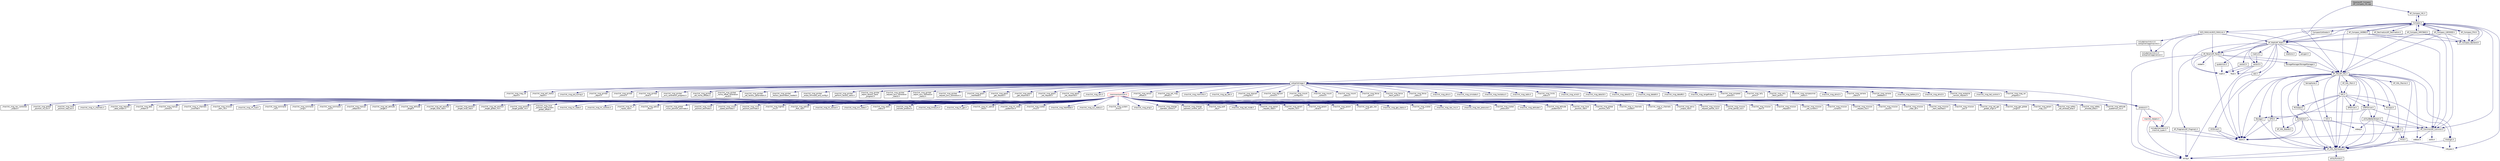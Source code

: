 digraph "libraries/AP_Compass/AP_Compass_HIL.cpp"
{
 // INTERACTIVE_SVG=YES
  edge [fontname="Helvetica",fontsize="10",labelfontname="Helvetica",labelfontsize="10"];
  node [fontname="Helvetica",fontsize="10",shape=record];
  Node1 [label="libraries/AP_Compass\l/AP_Compass_HIL.cpp",height=0.2,width=0.4,color="black", fillcolor="grey75", style="filled", fontcolor="black"];
  Node1 -> Node2 [color="midnightblue",fontsize="10",style="solid",fontname="Helvetica"];
  Node2 [label="AP_HAL/AP_HAL.h",height=0.2,width=0.4,color="black", fillcolor="white", style="filled",URL="$AP__HAL_8h.html"];
  Node2 -> Node3 [color="midnightblue",fontsize="10",style="solid",fontname="Helvetica"];
  Node3 [label="stdint.h",height=0.2,width=0.4,color="grey75", fillcolor="white", style="filled"];
  Node2 -> Node4 [color="midnightblue",fontsize="10",style="solid",fontname="Helvetica"];
  Node4 [label="stdbool.h",height=0.2,width=0.4,color="grey75", fillcolor="white", style="filled"];
  Node2 -> Node5 [color="midnightblue",fontsize="10",style="solid",fontname="Helvetica"];
  Node5 [label="AP_HAL_Namespace.h",height=0.2,width=0.4,color="black", fillcolor="white", style="filled",URL="$AP__HAL__Namespace_8h.html"];
  Node5 -> Node6 [color="midnightblue",fontsize="10",style="solid",fontname="Helvetica"];
  Node6 [label="string.h",height=0.2,width=0.4,color="grey75", fillcolor="white", style="filled"];
  Node5 -> Node7 [color="midnightblue",fontsize="10",style="solid",fontname="Helvetica"];
  Node7 [label="utility/functor.h",height=0.2,width=0.4,color="black", fillcolor="white", style="filled",URL="$functor_8h.html"];
  Node2 -> Node8 [color="midnightblue",fontsize="10",style="solid",fontname="Helvetica"];
  Node8 [label="AP_HAL_Boards.h",height=0.2,width=0.4,color="black", fillcolor="white", style="filled",URL="$AP__HAL__Boards_8h.html"];
  Node2 -> Node9 [color="midnightblue",fontsize="10",style="solid",fontname="Helvetica"];
  Node9 [label="AP_HAL_Macros.h",height=0.2,width=0.4,color="black", fillcolor="white", style="filled",URL="$AP__HAL__Macros_8h.html"];
  Node2 -> Node10 [color="midnightblue",fontsize="10",style="solid",fontname="Helvetica"];
  Node10 [label="AP_HAL_Main.h",height=0.2,width=0.4,color="black", fillcolor="white", style="filled",URL="$AP__HAL__Main_8h.html"];
  Node10 -> Node11 [color="midnightblue",fontsize="10",style="solid",fontname="Helvetica"];
  Node11 [label="HAL.h",height=0.2,width=0.4,color="black", fillcolor="white", style="filled",URL="$HAL_8h.html"];
  Node11 -> Node5 [color="midnightblue",fontsize="10",style="solid",fontname="Helvetica"];
  Node11 -> Node12 [color="midnightblue",fontsize="10",style="solid",fontname="Helvetica"];
  Node12 [label="AnalogIn.h",height=0.2,width=0.4,color="black", fillcolor="white", style="filled",URL="$AnalogIn_8h.html"];
  Node12 -> Node13 [color="midnightblue",fontsize="10",style="solid",fontname="Helvetica"];
  Node13 [label="inttypes.h",height=0.2,width=0.4,color="grey75", fillcolor="white", style="filled"];
  Node12 -> Node5 [color="midnightblue",fontsize="10",style="solid",fontname="Helvetica"];
  Node11 -> Node14 [color="midnightblue",fontsize="10",style="solid",fontname="Helvetica"];
  Node14 [label="GPIO.h",height=0.2,width=0.4,color="black", fillcolor="white", style="filled",URL="$GPIO_8h.html"];
  Node14 -> Node3 [color="midnightblue",fontsize="10",style="solid",fontname="Helvetica"];
  Node14 -> Node5 [color="midnightblue",fontsize="10",style="solid",fontname="Helvetica"];
  Node11 -> Node15 [color="midnightblue",fontsize="10",style="solid",fontname="Helvetica"];
  Node15 [label="RCInput.h",height=0.2,width=0.4,color="black", fillcolor="white", style="filled",URL="$RCInput_8h.html"];
  Node15 -> Node5 [color="midnightblue",fontsize="10",style="solid",fontname="Helvetica"];
  Node11 -> Node16 [color="midnightblue",fontsize="10",style="solid",fontname="Helvetica"];
  Node16 [label="RCOutput.h",height=0.2,width=0.4,color="black", fillcolor="white", style="filled",URL="$RCOutput_8h.html"];
  Node16 -> Node5 [color="midnightblue",fontsize="10",style="solid",fontname="Helvetica"];
  Node11 -> Node17 [color="midnightblue",fontsize="10",style="solid",fontname="Helvetica"];
  Node17 [label="SPIDriver.h",height=0.2,width=0.4,color="black", fillcolor="white", style="filled",URL="$SPIDriver_8h.html"];
  Node17 -> Node5 [color="midnightblue",fontsize="10",style="solid",fontname="Helvetica"];
  Node11 -> Node18 [color="midnightblue",fontsize="10",style="solid",fontname="Helvetica"];
  Node18 [label="Storage.h",height=0.2,width=0.4,color="black", fillcolor="white", style="filled",URL="$Storage_8h.html"];
  Node18 -> Node3 [color="midnightblue",fontsize="10",style="solid",fontname="Helvetica"];
  Node18 -> Node5 [color="midnightblue",fontsize="10",style="solid",fontname="Helvetica"];
  Node11 -> Node19 [color="midnightblue",fontsize="10",style="solid",fontname="Helvetica"];
  Node19 [label="UARTDriver.h",height=0.2,width=0.4,color="black", fillcolor="white", style="filled",URL="$UARTDriver_8h.html"];
  Node19 -> Node3 [color="midnightblue",fontsize="10",style="solid",fontname="Helvetica"];
  Node19 -> Node20 [color="midnightblue",fontsize="10",style="solid",fontname="Helvetica"];
  Node20 [label="AP_Common/AP_Common.h",height=0.2,width=0.4,color="black", fillcolor="white", style="filled",URL="$AP__Common_8h.html",tooltip="Common definitions and utility routines for the ArduPilot libraries. "];
  Node20 -> Node3 [color="midnightblue",fontsize="10",style="solid",fontname="Helvetica"];
  Node20 -> Node21 [color="midnightblue",fontsize="10",style="solid",fontname="Helvetica"];
  Node21 [label="stdlib.h",height=0.2,width=0.4,color="grey75", fillcolor="white", style="filled"];
  Node20 -> Node4 [color="midnightblue",fontsize="10",style="solid",fontname="Helvetica"];
  Node19 -> Node5 [color="midnightblue",fontsize="10",style="solid",fontname="Helvetica"];
  Node19 -> Node22 [color="midnightblue",fontsize="10",style="solid",fontname="Helvetica"];
  Node22 [label="utility/BetterStream.h",height=0.2,width=0.4,color="black", fillcolor="white", style="filled",URL="$BetterStream_8h.html"];
  Node22 -> Node23 [color="midnightblue",fontsize="10",style="solid",fontname="Helvetica"];
  Node23 [label="stdarg.h",height=0.2,width=0.4,color="grey75", fillcolor="white", style="filled"];
  Node22 -> Node20 [color="midnightblue",fontsize="10",style="solid",fontname="Helvetica"];
  Node22 -> Node5 [color="midnightblue",fontsize="10",style="solid",fontname="Helvetica"];
  Node22 -> Node24 [color="midnightblue",fontsize="10",style="solid",fontname="Helvetica"];
  Node24 [label="Stream.h",height=0.2,width=0.4,color="black", fillcolor="white", style="filled",URL="$Stream_8h.html"];
  Node24 -> Node5 [color="midnightblue",fontsize="10",style="solid",fontname="Helvetica"];
  Node24 -> Node25 [color="midnightblue",fontsize="10",style="solid",fontname="Helvetica"];
  Node25 [label="Print.h",height=0.2,width=0.4,color="black", fillcolor="white", style="filled",URL="$Print_8h.html"];
  Node25 -> Node5 [color="midnightblue",fontsize="10",style="solid",fontname="Helvetica"];
  Node25 -> Node13 [color="midnightblue",fontsize="10",style="solid",fontname="Helvetica"];
  Node25 -> Node6 [color="midnightblue",fontsize="10",style="solid",fontname="Helvetica"];
  Node2 -> Node19 [color="midnightblue",fontsize="10",style="solid",fontname="Helvetica"];
  Node2 -> Node26 [color="midnightblue",fontsize="10",style="solid",fontname="Helvetica"];
  Node26 [label="I2CDriver.h",height=0.2,width=0.4,color="black", fillcolor="white", style="filled",URL="$I2CDriver_8h.html"];
  Node26 -> Node3 [color="midnightblue",fontsize="10",style="solid",fontname="Helvetica"];
  Node26 -> Node5 [color="midnightblue",fontsize="10",style="solid",fontname="Helvetica"];
  Node2 -> Node17 [color="midnightblue",fontsize="10",style="solid",fontname="Helvetica"];
  Node2 -> Node12 [color="midnightblue",fontsize="10",style="solid",fontname="Helvetica"];
  Node2 -> Node18 [color="midnightblue",fontsize="10",style="solid",fontname="Helvetica"];
  Node2 -> Node14 [color="midnightblue",fontsize="10",style="solid",fontname="Helvetica"];
  Node2 -> Node15 [color="midnightblue",fontsize="10",style="solid",fontname="Helvetica"];
  Node2 -> Node16 [color="midnightblue",fontsize="10",style="solid",fontname="Helvetica"];
  Node2 -> Node27 [color="midnightblue",fontsize="10",style="solid",fontname="Helvetica"];
  Node27 [label="Scheduler.h",height=0.2,width=0.4,color="black", fillcolor="white", style="filled",URL="$Scheduler_8h.html"];
  Node27 -> Node3 [color="midnightblue",fontsize="10",style="solid",fontname="Helvetica"];
  Node27 -> Node20 [color="midnightblue",fontsize="10",style="solid",fontname="Helvetica"];
  Node27 -> Node8 [color="midnightblue",fontsize="10",style="solid",fontname="Helvetica"];
  Node27 -> Node5 [color="midnightblue",fontsize="10",style="solid",fontname="Helvetica"];
  Node2 -> Node28 [color="midnightblue",fontsize="10",style="solid",fontname="Helvetica"];
  Node28 [label="Semaphores.h",height=0.2,width=0.4,color="black", fillcolor="white", style="filled",URL="$Semaphores_8h.html"];
  Node28 -> Node5 [color="midnightblue",fontsize="10",style="solid",fontname="Helvetica"];
  Node2 -> Node29 [color="midnightblue",fontsize="10",style="solid",fontname="Helvetica"];
  Node29 [label="Util.h",height=0.2,width=0.4,color="black", fillcolor="white", style="filled",URL="$Util_8h.html"];
  Node29 -> Node23 [color="midnightblue",fontsize="10",style="solid",fontname="Helvetica"];
  Node29 -> Node5 [color="midnightblue",fontsize="10",style="solid",fontname="Helvetica"];
  Node2 -> Node25 [color="midnightblue",fontsize="10",style="solid",fontname="Helvetica"];
  Node2 -> Node24 [color="midnightblue",fontsize="10",style="solid",fontname="Helvetica"];
  Node2 -> Node22 [color="midnightblue",fontsize="10",style="solid",fontname="Helvetica"];
  Node2 -> Node11 [color="midnightblue",fontsize="10",style="solid",fontname="Helvetica"];
  Node1 -> Node30 [color="midnightblue",fontsize="10",style="solid",fontname="Helvetica"];
  Node30 [label="AP_Compass_HIL.h",height=0.2,width=0.4,color="black", fillcolor="white", style="filled",URL="$AP__Compass__HIL_8h.html"];
  Node30 -> Node31 [color="midnightblue",fontsize="10",style="solid",fontname="Helvetica"];
  Node31 [label="Compass.h",height=0.2,width=0.4,color="black", fillcolor="white", style="filled",URL="$Compass_8h.html"];
  Node31 -> Node13 [color="midnightblue",fontsize="10",style="solid",fontname="Helvetica"];
  Node31 -> Node32 [color="midnightblue",fontsize="10",style="solid",fontname="Helvetica"];
  Node32 [label="GCS_MAVLink/GCS_MAVLink.h",height=0.2,width=0.4,color="black", fillcolor="white", style="filled",URL="$GCS__MAVLink_8h.html",tooltip="One size fits all header for MAVLink integration. "];
  Node32 -> Node2 [color="midnightblue",fontsize="10",style="solid",fontname="Helvetica"];
  Node32 -> Node33 [color="midnightblue",fontsize="10",style="solid",fontname="Helvetica"];
  Node33 [label="AP_Param/AP_Param.h",height=0.2,width=0.4,color="black", fillcolor="white", style="filled",URL="$AP__Param_8h.html",tooltip="A system for managing and storing variables that are of general interest to the system. "];
  Node33 -> Node2 [color="midnightblue",fontsize="10",style="solid",fontname="Helvetica"];
  Node33 -> Node34 [color="midnightblue",fontsize="10",style="solid",fontname="Helvetica"];
  Node34 [label="stddef.h",height=0.2,width=0.4,color="grey75", fillcolor="white", style="filled"];
  Node33 -> Node6 [color="midnightblue",fontsize="10",style="solid",fontname="Helvetica"];
  Node33 -> Node3 [color="midnightblue",fontsize="10",style="solid",fontname="Helvetica"];
  Node33 -> Node35 [color="midnightblue",fontsize="10",style="solid",fontname="Helvetica"];
  Node35 [label="math.h",height=0.2,width=0.4,color="grey75", fillcolor="white", style="filled"];
  Node33 -> Node36 [color="midnightblue",fontsize="10",style="solid",fontname="Helvetica"];
  Node36 [label="float.h",height=0.2,width=0.4,color="grey75", fillcolor="white", style="filled"];
  Node33 -> Node37 [color="midnightblue",fontsize="10",style="solid",fontname="Helvetica"];
  Node37 [label="AP_Progmem/AP_Progmem.h",height=0.2,width=0.4,color="black", fillcolor="white", style="filled",URL="$AP__Progmem_8h.html"];
  Node37 -> Node6 [color="midnightblue",fontsize="10",style="solid",fontname="Helvetica"];
  Node37 -> Node3 [color="midnightblue",fontsize="10",style="solid",fontname="Helvetica"];
  Node33 -> Node38 [color="midnightblue",fontsize="10",style="solid",fontname="Helvetica"];
  Node38 [label="StorageManager/StorageManager.h",height=0.2,width=0.4,color="black", fillcolor="white", style="filled",URL="$StorageManager_8h.html"];
  Node38 -> Node2 [color="midnightblue",fontsize="10",style="solid",fontname="Helvetica"];
  Node32 -> Node39 [color="midnightblue",fontsize="10",style="solid",fontname="Helvetica"];
  Node39 [label="AP_Math/AP_Math.h",height=0.2,width=0.4,color="black", fillcolor="white", style="filled",URL="$AP__Math_8h.html"];
  Node39 -> Node20 [color="midnightblue",fontsize="10",style="solid",fontname="Helvetica"];
  Node39 -> Node33 [color="midnightblue",fontsize="10",style="solid",fontname="Helvetica"];
  Node39 -> Node35 [color="midnightblue",fontsize="10",style="solid",fontname="Helvetica"];
  Node39 -> Node3 [color="midnightblue",fontsize="10",style="solid",fontname="Helvetica"];
  Node39 -> Node40 [color="midnightblue",fontsize="10",style="solid",fontname="Helvetica"];
  Node40 [label="rotations.h",height=0.2,width=0.4,color="black", fillcolor="white", style="filled",URL="$rotations_8h.html"];
  Node39 -> Node41 [color="midnightblue",fontsize="10",style="solid",fontname="Helvetica"];
  Node41 [label="vector2.h",height=0.2,width=0.4,color="black", fillcolor="white", style="filled",URL="$vector2_8h.html"];
  Node41 -> Node35 [color="midnightblue",fontsize="10",style="solid",fontname="Helvetica"];
  Node39 -> Node42 [color="midnightblue",fontsize="10",style="solid",fontname="Helvetica"];
  Node42 [label="vector3.h",height=0.2,width=0.4,color="black", fillcolor="white", style="filled",URL="$vector3_8h.html"];
  Node42 -> Node35 [color="midnightblue",fontsize="10",style="solid",fontname="Helvetica"];
  Node42 -> Node36 [color="midnightblue",fontsize="10",style="solid",fontname="Helvetica"];
  Node42 -> Node6 [color="midnightblue",fontsize="10",style="solid",fontname="Helvetica"];
  Node39 -> Node43 [color="midnightblue",fontsize="10",style="solid",fontname="Helvetica"];
  Node43 [label="matrix3.h",height=0.2,width=0.4,color="black", fillcolor="white", style="filled",URL="$matrix3_8h.html"];
  Node43 -> Node42 [color="midnightblue",fontsize="10",style="solid",fontname="Helvetica"];
  Node39 -> Node44 [color="midnightblue",fontsize="10",style="solid",fontname="Helvetica"];
  Node44 [label="quaternion.h",height=0.2,width=0.4,color="black", fillcolor="white", style="filled",URL="$quaternion_8h.html"];
  Node44 -> Node35 [color="midnightblue",fontsize="10",style="solid",fontname="Helvetica"];
  Node39 -> Node45 [color="midnightblue",fontsize="10",style="solid",fontname="Helvetica"];
  Node45 [label="polygon.h",height=0.2,width=0.4,color="black", fillcolor="white", style="filled",URL="$polygon_8h.html"];
  Node39 -> Node46 [color="midnightblue",fontsize="10",style="solid",fontname="Helvetica"];
  Node46 [label="edc.h",height=0.2,width=0.4,color="black", fillcolor="white", style="filled",URL="$edc_8h.html"];
  Node46 -> Node3 [color="midnightblue",fontsize="10",style="solid",fontname="Helvetica"];
  Node39 -> Node36 [color="midnightblue",fontsize="10",style="solid",fontname="Helvetica"];
  Node32 -> Node47 [color="midnightblue",fontsize="10",style="solid",fontname="Helvetica"];
  Node47 [label="include/mavlink/v1.0\l/ardupilotmega/version.h",height=0.2,width=0.4,color="black", fillcolor="white", style="filled",URL="$ardupilotmega_2version_8h.html",tooltip="MAVLink comm protocol built from ardupilotmega.xml. "];
  Node32 -> Node48 [color="midnightblue",fontsize="10",style="solid",fontname="Helvetica"];
  Node48 [label="include/mavlink/v1.0\l/mavlink_types.h",height=0.2,width=0.4,color="black", fillcolor="white", style="filled",URL="$mavlink__types_8h.html"];
  Node48 -> Node3 [color="midnightblue",fontsize="10",style="solid",fontname="Helvetica"];
  Node32 -> Node49 [color="midnightblue",fontsize="10",style="solid",fontname="Helvetica"];
  Node49 [label="include/mavlink/v1.0\l/ardupilotmega/mavlink.h",height=0.2,width=0.4,color="black", fillcolor="white", style="filled",URL="$ardupilotmega_2mavlink_8h.html",tooltip="MAVLink comm protocol built from ardupilotmega.xml. "];
  Node49 -> Node47 [color="midnightblue",fontsize="10",style="solid",fontname="Helvetica"];
  Node49 -> Node50 [color="midnightblue",fontsize="10",style="solid",fontname="Helvetica"];
  Node50 [label="ardupilotmega.h",height=0.2,width=0.4,color="black", fillcolor="white", style="filled",URL="$ardupilotmega_8h.html",tooltip="MAVLink comm protocol generated from ardupilotmega.xml. "];
  Node50 -> Node51 [color="midnightblue",fontsize="10",style="solid",fontname="Helvetica"];
  Node51 [label="../protocol.h",height=0.2,width=0.4,color="black", fillcolor="white", style="filled",URL="$protocol_8h.html"];
  Node51 -> Node6 [color="midnightblue",fontsize="10",style="solid",fontname="Helvetica"];
  Node51 -> Node48 [color="midnightblue",fontsize="10",style="solid",fontname="Helvetica"];
  Node51 -> Node52 [color="midnightblue",fontsize="10",style="solid",fontname="Helvetica"];
  Node52 [label="mavlink_helpers.h",height=0.2,width=0.4,color="red", fillcolor="white", style="filled",URL="$mavlink__helpers_8h.html"];
  Node52 -> Node6 [color="midnightblue",fontsize="10",style="solid",fontname="Helvetica"];
  Node52 -> Node48 [color="midnightblue",fontsize="10",style="solid",fontname="Helvetica"];
  Node50 -> Node53 [color="midnightblue",fontsize="10",style="solid",fontname="Helvetica"];
  Node53 [label="../common/common.h",height=0.2,width=0.4,color="red", fillcolor="white", style="filled",URL="$common_8h.html",tooltip="MAVLink comm protocol generated from common.xml. "];
  Node53 -> Node51 [color="midnightblue",fontsize="10",style="solid",fontname="Helvetica"];
  Node53 -> Node54 [color="midnightblue",fontsize="10",style="solid",fontname="Helvetica"];
  Node54 [label="./mavlink_msg_heartbeat.h",height=0.2,width=0.4,color="black", fillcolor="white", style="filled",URL="$mavlink__msg__heartbeat_8h.html"];
  Node53 -> Node55 [color="midnightblue",fontsize="10",style="solid",fontname="Helvetica"];
  Node55 [label="./mavlink_msg_sys_status.h",height=0.2,width=0.4,color="black", fillcolor="white", style="filled",URL="$mavlink__msg__sys__status_8h.html"];
  Node53 -> Node56 [color="midnightblue",fontsize="10",style="solid",fontname="Helvetica"];
  Node56 [label="./mavlink_msg_system\l_time.h",height=0.2,width=0.4,color="black", fillcolor="white", style="filled",URL="$mavlink__msg__system__time_8h.html"];
  Node53 -> Node57 [color="midnightblue",fontsize="10",style="solid",fontname="Helvetica"];
  Node57 [label="./mavlink_msg_ping.h",height=0.2,width=0.4,color="black", fillcolor="white", style="filled",URL="$mavlink__msg__ping_8h.html"];
  Node53 -> Node58 [color="midnightblue",fontsize="10",style="solid",fontname="Helvetica"];
  Node58 [label="./mavlink_msg_change\l_operator_control.h",height=0.2,width=0.4,color="black", fillcolor="white", style="filled",URL="$mavlink__msg__change__operator__control_8h.html"];
  Node53 -> Node59 [color="midnightblue",fontsize="10",style="solid",fontname="Helvetica"];
  Node59 [label="./mavlink_msg_change\l_operator_control_ack.h",height=0.2,width=0.4,color="black", fillcolor="white", style="filled",URL="$mavlink__msg__change__operator__control__ack_8h.html"];
  Node53 -> Node60 [color="midnightblue",fontsize="10",style="solid",fontname="Helvetica"];
  Node60 [label="./mavlink_msg_auth\l_key.h",height=0.2,width=0.4,color="black", fillcolor="white", style="filled",URL="$mavlink__msg__auth__key_8h.html"];
  Node53 -> Node61 [color="midnightblue",fontsize="10",style="solid",fontname="Helvetica"];
  Node61 [label="./mavlink_msg_set_mode.h",height=0.2,width=0.4,color="black", fillcolor="white", style="filled",URL="$mavlink__msg__set__mode_8h.html"];
  Node53 -> Node62 [color="midnightblue",fontsize="10",style="solid",fontname="Helvetica"];
  Node62 [label="./mavlink_msg_param\l_request_read.h",height=0.2,width=0.4,color="black", fillcolor="white", style="filled",URL="$mavlink__msg__param__request__read_8h.html"];
  Node53 -> Node63 [color="midnightblue",fontsize="10",style="solid",fontname="Helvetica"];
  Node63 [label="./mavlink_msg_param\l_request_list.h",height=0.2,width=0.4,color="black", fillcolor="white", style="filled",URL="$mavlink__msg__param__request__list_8h.html"];
  Node53 -> Node64 [color="midnightblue",fontsize="10",style="solid",fontname="Helvetica"];
  Node64 [label="./mavlink_msg_param\l_value.h",height=0.2,width=0.4,color="black", fillcolor="white", style="filled",URL="$mavlink__msg__param__value_8h.html"];
  Node53 -> Node65 [color="midnightblue",fontsize="10",style="solid",fontname="Helvetica"];
  Node65 [label="./mavlink_msg_param\l_set.h",height=0.2,width=0.4,color="black", fillcolor="white", style="filled",URL="$mavlink__msg__param__set_8h.html"];
  Node53 -> Node66 [color="midnightblue",fontsize="10",style="solid",fontname="Helvetica"];
  Node66 [label="./mavlink_msg_gps_raw\l_int.h",height=0.2,width=0.4,color="black", fillcolor="white", style="filled",URL="$mavlink__msg__gps__raw__int_8h.html"];
  Node53 -> Node67 [color="midnightblue",fontsize="10",style="solid",fontname="Helvetica"];
  Node67 [label="./mavlink_msg_gps_status.h",height=0.2,width=0.4,color="black", fillcolor="white", style="filled",URL="$mavlink__msg__gps__status_8h.html"];
  Node53 -> Node68 [color="midnightblue",fontsize="10",style="solid",fontname="Helvetica"];
  Node68 [label="./mavlink_msg_scaled\l_imu.h",height=0.2,width=0.4,color="black", fillcolor="white", style="filled",URL="$mavlink__msg__scaled__imu_8h.html"];
  Node53 -> Node69 [color="midnightblue",fontsize="10",style="solid",fontname="Helvetica"];
  Node69 [label="./mavlink_msg_raw_imu.h",height=0.2,width=0.4,color="black", fillcolor="white", style="filled",URL="$mavlink__msg__raw__imu_8h.html"];
  Node53 -> Node70 [color="midnightblue",fontsize="10",style="solid",fontname="Helvetica"];
  Node70 [label="./mavlink_msg_raw_pressure.h",height=0.2,width=0.4,color="black", fillcolor="white", style="filled",URL="$mavlink__msg__raw__pressure_8h.html"];
  Node53 -> Node71 [color="midnightblue",fontsize="10",style="solid",fontname="Helvetica"];
  Node71 [label="./mavlink_msg_scaled\l_pressure.h",height=0.2,width=0.4,color="black", fillcolor="white", style="filled",URL="$mavlink__msg__scaled__pressure_8h.html"];
  Node53 -> Node72 [color="midnightblue",fontsize="10",style="solid",fontname="Helvetica"];
  Node72 [label="./mavlink_msg_attitude.h",height=0.2,width=0.4,color="black", fillcolor="white", style="filled",URL="$mavlink__msg__attitude_8h.html"];
  Node53 -> Node73 [color="midnightblue",fontsize="10",style="solid",fontname="Helvetica"];
  Node73 [label="./mavlink_msg_attitude\l_quaternion.h",height=0.2,width=0.4,color="black", fillcolor="white", style="filled",URL="$mavlink__msg__attitude__quaternion_8h.html"];
  Node53 -> Node74 [color="midnightblue",fontsize="10",style="solid",fontname="Helvetica"];
  Node74 [label="./mavlink_msg_local\l_position_ned.h",height=0.2,width=0.4,color="black", fillcolor="white", style="filled",URL="$mavlink__msg__local__position__ned_8h.html"];
  Node53 -> Node75 [color="midnightblue",fontsize="10",style="solid",fontname="Helvetica"];
  Node75 [label="./mavlink_msg_global\l_position_int.h",height=0.2,width=0.4,color="black", fillcolor="white", style="filled",URL="$mavlink__msg__global__position__int_8h.html"];
  Node53 -> Node76 [color="midnightblue",fontsize="10",style="solid",fontname="Helvetica"];
  Node76 [label="./mavlink_msg_rc_channels\l_scaled.h",height=0.2,width=0.4,color="black", fillcolor="white", style="filled",URL="$mavlink__msg__rc__channels__scaled_8h.html"];
  Node53 -> Node77 [color="midnightblue",fontsize="10",style="solid",fontname="Helvetica"];
  Node77 [label="./mavlink_msg_rc_channels\l_raw.h",height=0.2,width=0.4,color="black", fillcolor="white", style="filled",URL="$mavlink__msg__rc__channels__raw_8h.html"];
  Node53 -> Node78 [color="midnightblue",fontsize="10",style="solid",fontname="Helvetica"];
  Node78 [label="./mavlink_msg_servo\l_output_raw.h",height=0.2,width=0.4,color="black", fillcolor="white", style="filled",URL="$mavlink__msg__servo__output__raw_8h.html"];
  Node53 -> Node79 [color="midnightblue",fontsize="10",style="solid",fontname="Helvetica"];
  Node79 [label="./mavlink_msg_mission\l_request_partial_list.h",height=0.2,width=0.4,color="black", fillcolor="white", style="filled",URL="$mavlink__msg__mission__request__partial__list_8h.html"];
  Node53 -> Node80 [color="midnightblue",fontsize="10",style="solid",fontname="Helvetica"];
  Node80 [label="./mavlink_msg_mission\l_write_partial_list.h",height=0.2,width=0.4,color="black", fillcolor="white", style="filled",URL="$mavlink__msg__mission__write__partial__list_8h.html"];
  Node53 -> Node81 [color="midnightblue",fontsize="10",style="solid",fontname="Helvetica"];
  Node81 [label="./mavlink_msg_mission\l_item.h",height=0.2,width=0.4,color="black", fillcolor="white", style="filled",URL="$mavlink__msg__mission__item_8h.html"];
  Node53 -> Node82 [color="midnightblue",fontsize="10",style="solid",fontname="Helvetica"];
  Node82 [label="./mavlink_msg_mission\l_request.h",height=0.2,width=0.4,color="black", fillcolor="white", style="filled",URL="$mavlink__msg__mission__request_8h.html"];
  Node53 -> Node83 [color="midnightblue",fontsize="10",style="solid",fontname="Helvetica"];
  Node83 [label="./mavlink_msg_mission\l_set_current.h",height=0.2,width=0.4,color="black", fillcolor="white", style="filled",URL="$mavlink__msg__mission__set__current_8h.html"];
  Node53 -> Node84 [color="midnightblue",fontsize="10",style="solid",fontname="Helvetica"];
  Node84 [label="./mavlink_msg_mission\l_current.h",height=0.2,width=0.4,color="black", fillcolor="white", style="filled",URL="$mavlink__msg__mission__current_8h.html"];
  Node53 -> Node85 [color="midnightblue",fontsize="10",style="solid",fontname="Helvetica"];
  Node85 [label="./mavlink_msg_mission\l_request_list.h",height=0.2,width=0.4,color="black", fillcolor="white", style="filled",URL="$mavlink__msg__mission__request__list_8h.html"];
  Node53 -> Node86 [color="midnightblue",fontsize="10",style="solid",fontname="Helvetica"];
  Node86 [label="./mavlink_msg_mission\l_count.h",height=0.2,width=0.4,color="black", fillcolor="white", style="filled",URL="$mavlink__msg__mission__count_8h.html"];
  Node53 -> Node87 [color="midnightblue",fontsize="10",style="solid",fontname="Helvetica"];
  Node87 [label="./mavlink_msg_mission\l_clear_all.h",height=0.2,width=0.4,color="black", fillcolor="white", style="filled",URL="$mavlink__msg__mission__clear__all_8h.html"];
  Node53 -> Node88 [color="midnightblue",fontsize="10",style="solid",fontname="Helvetica"];
  Node88 [label="./mavlink_msg_mission\l_item_reached.h",height=0.2,width=0.4,color="black", fillcolor="white", style="filled",URL="$mavlink__msg__mission__item__reached_8h.html"];
  Node53 -> Node89 [color="midnightblue",fontsize="10",style="solid",fontname="Helvetica"];
  Node89 [label="./mavlink_msg_mission\l_ack.h",height=0.2,width=0.4,color="black", fillcolor="white", style="filled",URL="$mavlink__msg__mission__ack_8h.html"];
  Node53 -> Node90 [color="midnightblue",fontsize="10",style="solid",fontname="Helvetica"];
  Node90 [label="./mavlink_msg_set_gps\l_global_origin.h",height=0.2,width=0.4,color="black", fillcolor="white", style="filled",URL="$mavlink__msg__set__gps__global__origin_8h.html"];
  Node53 -> Node91 [color="midnightblue",fontsize="10",style="solid",fontname="Helvetica"];
  Node91 [label="./mavlink_msg_gps_global\l_origin.h",height=0.2,width=0.4,color="black", fillcolor="white", style="filled",URL="$mavlink__msg__gps__global__origin_8h.html"];
  Node53 -> Node92 [color="midnightblue",fontsize="10",style="solid",fontname="Helvetica"];
  Node92 [label="./mavlink_msg_param\l_map_rc.h",height=0.2,width=0.4,color="black", fillcolor="white", style="filled",URL="$mavlink__msg__param__map__rc_8h.html"];
  Node53 -> Node93 [color="midnightblue",fontsize="10",style="solid",fontname="Helvetica"];
  Node93 [label="./mavlink_msg_safety\l_set_allowed_area.h",height=0.2,width=0.4,color="black", fillcolor="white", style="filled",URL="$mavlink__msg__safety__set__allowed__area_8h.html"];
  Node53 -> Node94 [color="midnightblue",fontsize="10",style="solid",fontname="Helvetica"];
  Node94 [label="./mavlink_msg_safety\l_allowed_area.h",height=0.2,width=0.4,color="black", fillcolor="white", style="filled",URL="$mavlink__msg__safety__allowed__area_8h.html"];
  Node53 -> Node95 [color="midnightblue",fontsize="10",style="solid",fontname="Helvetica"];
  Node95 [label="./mavlink_msg_attitude\l_quaternion_cov.h",height=0.2,width=0.4,color="black", fillcolor="white", style="filled",URL="$mavlink__msg__attitude__quaternion__cov_8h.html"];
  Node53 -> Node96 [color="midnightblue",fontsize="10",style="solid",fontname="Helvetica"];
  Node96 [label="./mavlink_msg_nav_controller\l_output.h",height=0.2,width=0.4,color="black", fillcolor="white", style="filled",URL="$mavlink__msg__nav__controller__output_8h.html"];
  Node53 -> Node97 [color="midnightblue",fontsize="10",style="solid",fontname="Helvetica"];
  Node97 [label="./mavlink_msg_global\l_position_int_cov.h",height=0.2,width=0.4,color="black", fillcolor="white", style="filled",URL="$mavlink__msg__global__position__int__cov_8h.html"];
  Node53 -> Node98 [color="midnightblue",fontsize="10",style="solid",fontname="Helvetica"];
  Node98 [label="./mavlink_msg_local\l_position_ned_cov.h",height=0.2,width=0.4,color="black", fillcolor="white", style="filled",URL="$mavlink__msg__local__position__ned__cov_8h.html"];
  Node53 -> Node99 [color="midnightblue",fontsize="10",style="solid",fontname="Helvetica"];
  Node99 [label="./mavlink_msg_rc_channels.h",height=0.2,width=0.4,color="black", fillcolor="white", style="filled",URL="$mavlink__msg__rc__channels_8h.html"];
  Node53 -> Node100 [color="midnightblue",fontsize="10",style="solid",fontname="Helvetica"];
  Node100 [label="./mavlink_msg_request\l_data_stream.h",height=0.2,width=0.4,color="black", fillcolor="white", style="filled",URL="$mavlink__msg__request__data__stream_8h.html"];
  Node53 -> Node101 [color="midnightblue",fontsize="10",style="solid",fontname="Helvetica"];
  Node101 [label="./mavlink_msg_data\l_stream.h",height=0.2,width=0.4,color="black", fillcolor="white", style="filled",URL="$mavlink__msg__data__stream_8h.html"];
  Node53 -> Node102 [color="midnightblue",fontsize="10",style="solid",fontname="Helvetica"];
  Node102 [label="./mavlink_msg_manual\l_control.h",height=0.2,width=0.4,color="black", fillcolor="white", style="filled",URL="$mavlink__msg__manual__control_8h.html"];
  Node53 -> Node103 [color="midnightblue",fontsize="10",style="solid",fontname="Helvetica"];
  Node103 [label="./mavlink_msg_rc_channels\l_override.h",height=0.2,width=0.4,color="black", fillcolor="white", style="filled",URL="$mavlink__msg__rc__channels__override_8h.html"];
  Node53 -> Node104 [color="midnightblue",fontsize="10",style="solid",fontname="Helvetica"];
  Node104 [label="./mavlink_msg_mission\l_item_int.h",height=0.2,width=0.4,color="black", fillcolor="white", style="filled",URL="$mavlink__msg__mission__item__int_8h.html"];
  Node53 -> Node105 [color="midnightblue",fontsize="10",style="solid",fontname="Helvetica"];
  Node105 [label="./mavlink_msg_vfr_hud.h",height=0.2,width=0.4,color="black", fillcolor="white", style="filled",URL="$mavlink__msg__vfr__hud_8h.html"];
  Node53 -> Node106 [color="midnightblue",fontsize="10",style="solid",fontname="Helvetica"];
  Node106 [label="./mavlink_msg_command\l_int.h",height=0.2,width=0.4,color="black", fillcolor="white", style="filled",URL="$mavlink__msg__command__int_8h.html"];
  Node53 -> Node107 [color="midnightblue",fontsize="10",style="solid",fontname="Helvetica"];
  Node107 [label="./mavlink_msg_command\l_long.h",height=0.2,width=0.4,color="black", fillcolor="white", style="filled",URL="$mavlink__msg__command__long_8h.html"];
  Node53 -> Node108 [color="midnightblue",fontsize="10",style="solid",fontname="Helvetica"];
  Node108 [label="./mavlink_msg_command\l_ack.h",height=0.2,width=0.4,color="black", fillcolor="white", style="filled",URL="$mavlink__msg__command__ack_8h.html"];
  Node53 -> Node109 [color="midnightblue",fontsize="10",style="solid",fontname="Helvetica"];
  Node109 [label="./mavlink_msg_manual\l_setpoint.h",height=0.2,width=0.4,color="black", fillcolor="white", style="filled",URL="$mavlink__msg__manual__setpoint_8h.html"];
  Node53 -> Node110 [color="midnightblue",fontsize="10",style="solid",fontname="Helvetica"];
  Node110 [label="./mavlink_msg_set_attitude\l_target.h",height=0.2,width=0.4,color="black", fillcolor="white", style="filled",URL="$mavlink__msg__set__attitude__target_8h.html"];
  Node53 -> Node111 [color="midnightblue",fontsize="10",style="solid",fontname="Helvetica"];
  Node111 [label="./mavlink_msg_attitude\l_target.h",height=0.2,width=0.4,color="black", fillcolor="white", style="filled",URL="$mavlink__msg__attitude__target_8h.html"];
  Node53 -> Node112 [color="midnightblue",fontsize="10",style="solid",fontname="Helvetica"];
  Node112 [label="./mavlink_msg_set_position\l_target_local_ned.h",height=0.2,width=0.4,color="black", fillcolor="white", style="filled",URL="$mavlink__msg__set__position__target__local__ned_8h.html"];
  Node53 -> Node113 [color="midnightblue",fontsize="10",style="solid",fontname="Helvetica"];
  Node113 [label="./mavlink_msg_position\l_target_local_ned.h",height=0.2,width=0.4,color="black", fillcolor="white", style="filled",URL="$mavlink__msg__position__target__local__ned_8h.html"];
  Node53 -> Node114 [color="midnightblue",fontsize="10",style="solid",fontname="Helvetica"];
  Node114 [label="./mavlink_msg_set_position\l_target_global_int.h",height=0.2,width=0.4,color="black", fillcolor="white", style="filled",URL="$mavlink__msg__set__position__target__global__int_8h.html"];
  Node53 -> Node115 [color="midnightblue",fontsize="10",style="solid",fontname="Helvetica"];
  Node115 [label="./mavlink_msg_position\l_target_global_int.h",height=0.2,width=0.4,color="black", fillcolor="white", style="filled",URL="$mavlink__msg__position__target__global__int_8h.html"];
  Node53 -> Node116 [color="midnightblue",fontsize="10",style="solid",fontname="Helvetica"];
  Node116 [label="./mavlink_msg_local\l_position_ned_system\l_global_offset.h",height=0.2,width=0.4,color="black", fillcolor="white", style="filled",URL="$mavlink__msg__local__position__ned__system__global__offset_8h.html"];
  Node53 -> Node117 [color="midnightblue",fontsize="10",style="solid",fontname="Helvetica"];
  Node117 [label="./mavlink_msg_hil_state.h",height=0.2,width=0.4,color="black", fillcolor="white", style="filled",URL="$mavlink__msg__hil__state_8h.html"];
  Node53 -> Node118 [color="midnightblue",fontsize="10",style="solid",fontname="Helvetica"];
  Node118 [label="./mavlink_msg_hil_controls.h",height=0.2,width=0.4,color="black", fillcolor="white", style="filled",URL="$mavlink__msg__hil__controls_8h.html"];
  Node53 -> Node119 [color="midnightblue",fontsize="10",style="solid",fontname="Helvetica"];
  Node119 [label="./mavlink_msg_hil_rc\l_inputs_raw.h",height=0.2,width=0.4,color="black", fillcolor="white", style="filled",URL="$mavlink__msg__hil__rc__inputs__raw_8h.html"];
  Node53 -> Node120 [color="midnightblue",fontsize="10",style="solid",fontname="Helvetica"];
  Node120 [label="./mavlink_msg_optical\l_flow.h",height=0.2,width=0.4,color="black", fillcolor="white", style="filled",URL="$mavlink__msg__optical__flow_8h.html"];
  Node53 -> Node121 [color="midnightblue",fontsize="10",style="solid",fontname="Helvetica"];
  Node121 [label="./mavlink_msg_global\l_vision_position_estimate.h",height=0.2,width=0.4,color="black", fillcolor="white", style="filled",URL="$mavlink__msg__global__vision__position__estimate_8h.html"];
  Node53 -> Node122 [color="midnightblue",fontsize="10",style="solid",fontname="Helvetica"];
  Node122 [label="./mavlink_msg_vision\l_position_estimate.h",height=0.2,width=0.4,color="black", fillcolor="white", style="filled",URL="$mavlink__msg__vision__position__estimate_8h.html"];
  Node53 -> Node123 [color="midnightblue",fontsize="10",style="solid",fontname="Helvetica"];
  Node123 [label="./mavlink_msg_vision\l_speed_estimate.h",height=0.2,width=0.4,color="black", fillcolor="white", style="filled",URL="$mavlink__msg__vision__speed__estimate_8h.html"];
  Node53 -> Node124 [color="midnightblue",fontsize="10",style="solid",fontname="Helvetica"];
  Node124 [label="./mavlink_msg_vicon\l_position_estimate.h",height=0.2,width=0.4,color="black", fillcolor="white", style="filled",URL="$mavlink__msg__vicon__position__estimate_8h.html"];
  Node53 -> Node125 [color="midnightblue",fontsize="10",style="solid",fontname="Helvetica"];
  Node125 [label="./mavlink_msg_highres\l_imu.h",height=0.2,width=0.4,color="black", fillcolor="white", style="filled",URL="$mavlink__msg__highres__imu_8h.html"];
  Node53 -> Node126 [color="midnightblue",fontsize="10",style="solid",fontname="Helvetica"];
  Node126 [label="./mavlink_msg_optical\l_flow_rad.h",height=0.2,width=0.4,color="black", fillcolor="white", style="filled",URL="$mavlink__msg__optical__flow__rad_8h.html"];
  Node53 -> Node127 [color="midnightblue",fontsize="10",style="solid",fontname="Helvetica"];
  Node127 [label="./mavlink_msg_hil_sensor.h",height=0.2,width=0.4,color="black", fillcolor="white", style="filled",URL="$mavlink__msg__hil__sensor_8h.html"];
  Node53 -> Node128 [color="midnightblue",fontsize="10",style="solid",fontname="Helvetica"];
  Node128 [label="./mavlink_msg_sim_state.h",height=0.2,width=0.4,color="black", fillcolor="white", style="filled",URL="$mavlink__msg__sim__state_8h.html"];
  Node53 -> Node129 [color="midnightblue",fontsize="10",style="solid",fontname="Helvetica"];
  Node129 [label="./mavlink_msg_radio\l_status.h",height=0.2,width=0.4,color="black", fillcolor="white", style="filled",URL="$mavlink__msg__radio__status_8h.html"];
  Node53 -> Node130 [color="midnightblue",fontsize="10",style="solid",fontname="Helvetica"];
  Node130 [label="./mavlink_msg_file\l_transfer_protocol.h",height=0.2,width=0.4,color="black", fillcolor="white", style="filled",URL="$mavlink__msg__file__transfer__protocol_8h.html"];
  Node53 -> Node131 [color="midnightblue",fontsize="10",style="solid",fontname="Helvetica"];
  Node131 [label="./mavlink_msg_timesync.h",height=0.2,width=0.4,color="black", fillcolor="white", style="filled",URL="$mavlink__msg__timesync_8h.html"];
  Node53 -> Node132 [color="midnightblue",fontsize="10",style="solid",fontname="Helvetica"];
  Node132 [label="./mavlink_msg_hil_gps.h",height=0.2,width=0.4,color="black", fillcolor="white", style="filled",URL="$mavlink__msg__hil__gps_8h.html"];
  Node53 -> Node133 [color="midnightblue",fontsize="10",style="solid",fontname="Helvetica"];
  Node133 [label="./mavlink_msg_hil_optical\l_flow.h",height=0.2,width=0.4,color="black", fillcolor="white", style="filled",URL="$mavlink__msg__hil__optical__flow_8h.html"];
  Node53 -> Node134 [color="midnightblue",fontsize="10",style="solid",fontname="Helvetica"];
  Node134 [label="./mavlink_msg_hil_state\l_quaternion.h",height=0.2,width=0.4,color="black", fillcolor="white", style="filled",URL="$mavlink__msg__hil__state__quaternion_8h.html"];
  Node53 -> Node135 [color="midnightblue",fontsize="10",style="solid",fontname="Helvetica"];
  Node135 [label="./mavlink_msg_scaled\l_imu2.h",height=0.2,width=0.4,color="black", fillcolor="white", style="filled",URL="$mavlink__msg__scaled__imu2_8h.html"];
  Node50 -> Node136 [color="midnightblue",fontsize="10",style="solid",fontname="Helvetica"];
  Node136 [label="./mavlink_msg_sensor\l_offsets.h",height=0.2,width=0.4,color="black", fillcolor="white", style="filled",URL="$mavlink__msg__sensor__offsets_8h.html"];
  Node50 -> Node137 [color="midnightblue",fontsize="10",style="solid",fontname="Helvetica"];
  Node137 [label="./mavlink_msg_set_mag\l_offsets.h",height=0.2,width=0.4,color="black", fillcolor="white", style="filled",URL="$mavlink__msg__set__mag__offsets_8h.html"];
  Node50 -> Node138 [color="midnightblue",fontsize="10",style="solid",fontname="Helvetica"];
  Node138 [label="./mavlink_msg_meminfo.h",height=0.2,width=0.4,color="black", fillcolor="white", style="filled",URL="$mavlink__msg__meminfo_8h.html"];
  Node50 -> Node139 [color="midnightblue",fontsize="10",style="solid",fontname="Helvetica"];
  Node139 [label="./mavlink_msg_ap_adc.h",height=0.2,width=0.4,color="black", fillcolor="white", style="filled",URL="$mavlink__msg__ap__adc_8h.html"];
  Node50 -> Node140 [color="midnightblue",fontsize="10",style="solid",fontname="Helvetica"];
  Node140 [label="./mavlink_msg_digicam\l_configure.h",height=0.2,width=0.4,color="black", fillcolor="white", style="filled",URL="$mavlink__msg__digicam__configure_8h.html"];
  Node50 -> Node141 [color="midnightblue",fontsize="10",style="solid",fontname="Helvetica"];
  Node141 [label="./mavlink_msg_digicam\l_control.h",height=0.2,width=0.4,color="black", fillcolor="white", style="filled",URL="$mavlink__msg__digicam__control_8h.html"];
  Node50 -> Node142 [color="midnightblue",fontsize="10",style="solid",fontname="Helvetica"];
  Node142 [label="./mavlink_msg_mount\l_configure.h",height=0.2,width=0.4,color="black", fillcolor="white", style="filled",URL="$mavlink__msg__mount__configure_8h.html"];
  Node50 -> Node143 [color="midnightblue",fontsize="10",style="solid",fontname="Helvetica"];
  Node143 [label="./mavlink_msg_mount\l_control.h",height=0.2,width=0.4,color="black", fillcolor="white", style="filled",URL="$mavlink__msg__mount__control_8h.html"];
  Node50 -> Node144 [color="midnightblue",fontsize="10",style="solid",fontname="Helvetica"];
  Node144 [label="./mavlink_msg_mount\l_status.h",height=0.2,width=0.4,color="black", fillcolor="white", style="filled",URL="$mavlink__msg__mount__status_8h.html"];
  Node50 -> Node145 [color="midnightblue",fontsize="10",style="solid",fontname="Helvetica"];
  Node145 [label="./mavlink_msg_fence\l_point.h",height=0.2,width=0.4,color="black", fillcolor="white", style="filled",URL="$mavlink__msg__fence__point_8h.html"];
  Node50 -> Node146 [color="midnightblue",fontsize="10",style="solid",fontname="Helvetica"];
  Node146 [label="./mavlink_msg_fence\l_fetch_point.h",height=0.2,width=0.4,color="black", fillcolor="white", style="filled",URL="$mavlink__msg__fence__fetch__point_8h.html"];
  Node50 -> Node147 [color="midnightblue",fontsize="10",style="solid",fontname="Helvetica"];
  Node147 [label="./mavlink_msg_fence\l_status.h",height=0.2,width=0.4,color="black", fillcolor="white", style="filled",URL="$mavlink__msg__fence__status_8h.html"];
  Node50 -> Node148 [color="midnightblue",fontsize="10",style="solid",fontname="Helvetica"];
  Node148 [label="./mavlink_msg_ahrs.h",height=0.2,width=0.4,color="black", fillcolor="white", style="filled",URL="$mavlink__msg__ahrs_8h.html"];
  Node50 -> Node149 [color="midnightblue",fontsize="10",style="solid",fontname="Helvetica"];
  Node149 [label="./mavlink_msg_simstate.h",height=0.2,width=0.4,color="black", fillcolor="white", style="filled",URL="$mavlink__msg__simstate_8h.html"];
  Node50 -> Node150 [color="midnightblue",fontsize="10",style="solid",fontname="Helvetica"];
  Node150 [label="./mavlink_msg_hwstatus.h",height=0.2,width=0.4,color="black", fillcolor="white", style="filled",URL="$mavlink__msg__hwstatus_8h.html"];
  Node50 -> Node151 [color="midnightblue",fontsize="10",style="solid",fontname="Helvetica"];
  Node151 [label="./mavlink_msg_radio.h",height=0.2,width=0.4,color="black", fillcolor="white", style="filled",URL="$mavlink__msg__radio_8h.html"];
  Node50 -> Node152 [color="midnightblue",fontsize="10",style="solid",fontname="Helvetica"];
  Node152 [label="./mavlink_msg_limits\l_status.h",height=0.2,width=0.4,color="black", fillcolor="white", style="filled",URL="$mavlink__msg__limits__status_8h.html"];
  Node50 -> Node153 [color="midnightblue",fontsize="10",style="solid",fontname="Helvetica"];
  Node153 [label="./mavlink_msg_wind.h",height=0.2,width=0.4,color="black", fillcolor="white", style="filled",URL="$mavlink__msg__wind_8h.html"];
  Node50 -> Node154 [color="midnightblue",fontsize="10",style="solid",fontname="Helvetica"];
  Node154 [label="./mavlink_msg_data16.h",height=0.2,width=0.4,color="black", fillcolor="white", style="filled",URL="$mavlink__msg__data16_8h.html"];
  Node50 -> Node155 [color="midnightblue",fontsize="10",style="solid",fontname="Helvetica"];
  Node155 [label="./mavlink_msg_data32.h",height=0.2,width=0.4,color="black", fillcolor="white", style="filled",URL="$mavlink__msg__data32_8h.html"];
  Node50 -> Node156 [color="midnightblue",fontsize="10",style="solid",fontname="Helvetica"];
  Node156 [label="./mavlink_msg_data64.h",height=0.2,width=0.4,color="black", fillcolor="white", style="filled",URL="$mavlink__msg__data64_8h.html"];
  Node50 -> Node157 [color="midnightblue",fontsize="10",style="solid",fontname="Helvetica"];
  Node157 [label="./mavlink_msg_data96.h",height=0.2,width=0.4,color="black", fillcolor="white", style="filled",URL="$mavlink__msg__data96_8h.html"];
  Node50 -> Node158 [color="midnightblue",fontsize="10",style="solid",fontname="Helvetica"];
  Node158 [label="./mavlink_msg_rangefinder.h",height=0.2,width=0.4,color="black", fillcolor="white", style="filled",URL="$mavlink__msg__rangefinder_8h.html"];
  Node50 -> Node159 [color="midnightblue",fontsize="10",style="solid",fontname="Helvetica"];
  Node159 [label="./mavlink_msg_airspeed\l_autocal.h",height=0.2,width=0.4,color="black", fillcolor="white", style="filled",URL="$mavlink__msg__airspeed__autocal_8h.html"];
  Node50 -> Node160 [color="midnightblue",fontsize="10",style="solid",fontname="Helvetica"];
  Node160 [label="./mavlink_msg_rally\l_point.h",height=0.2,width=0.4,color="black", fillcolor="white", style="filled",URL="$mavlink__msg__rally__point_8h.html"];
  Node50 -> Node161 [color="midnightblue",fontsize="10",style="solid",fontname="Helvetica"];
  Node161 [label="./mavlink_msg_rally\l_fetch_point.h",height=0.2,width=0.4,color="black", fillcolor="white", style="filled",URL="$mavlink__msg__rally__fetch__point_8h.html"];
  Node50 -> Node162 [color="midnightblue",fontsize="10",style="solid",fontname="Helvetica"];
  Node162 [label="./mavlink_msg_compassmot\l_status.h",height=0.2,width=0.4,color="black", fillcolor="white", style="filled",URL="$mavlink__msg__compassmot__status_8h.html"];
  Node50 -> Node163 [color="midnightblue",fontsize="10",style="solid",fontname="Helvetica"];
  Node163 [label="./mavlink_msg_ahrs2.h",height=0.2,width=0.4,color="black", fillcolor="white", style="filled",URL="$mavlink__msg__ahrs2_8h.html"];
  Node50 -> Node164 [color="midnightblue",fontsize="10",style="solid",fontname="Helvetica"];
  Node164 [label="./mavlink_msg_camera\l_status.h",height=0.2,width=0.4,color="black", fillcolor="white", style="filled",URL="$mavlink__msg__camera__status_8h.html"];
  Node50 -> Node165 [color="midnightblue",fontsize="10",style="solid",fontname="Helvetica"];
  Node165 [label="./mavlink_msg_camera\l_feedback.h",height=0.2,width=0.4,color="black", fillcolor="white", style="filled",URL="$mavlink__msg__camera__feedback_8h.html"];
  Node50 -> Node166 [color="midnightblue",fontsize="10",style="solid",fontname="Helvetica"];
  Node166 [label="./mavlink_msg_battery2.h",height=0.2,width=0.4,color="black", fillcolor="white", style="filled",URL="$mavlink__msg__battery2_8h.html"];
  Node50 -> Node167 [color="midnightblue",fontsize="10",style="solid",fontname="Helvetica"];
  Node167 [label="./mavlink_msg_ahrs3.h",height=0.2,width=0.4,color="black", fillcolor="white", style="filled",URL="$mavlink__msg__ahrs3_8h.html"];
  Node50 -> Node168 [color="midnightblue",fontsize="10",style="solid",fontname="Helvetica"];
  Node168 [label="./mavlink_msg_autopilot\l_version_request.h",height=0.2,width=0.4,color="black", fillcolor="white", style="filled",URL="$mavlink__msg__autopilot__version__request_8h.html"];
  Node50 -> Node169 [color="midnightblue",fontsize="10",style="solid",fontname="Helvetica"];
  Node169 [label="./mavlink_msg_led_control.h",height=0.2,width=0.4,color="black", fillcolor="white", style="filled",URL="$mavlink__msg__led__control_8h.html"];
  Node50 -> Node170 [color="midnightblue",fontsize="10",style="solid",fontname="Helvetica"];
  Node170 [label="./mavlink_msg_mag_cal\l_progress.h",height=0.2,width=0.4,color="black", fillcolor="white", style="filled",URL="$mavlink__msg__mag__cal__progress_8h.html"];
  Node50 -> Node171 [color="midnightblue",fontsize="10",style="solid",fontname="Helvetica"];
  Node171 [label="./mavlink_msg_mag_cal\l_report.h",height=0.2,width=0.4,color="black", fillcolor="white", style="filled",URL="$mavlink__msg__mag__cal__report_8h.html"];
  Node50 -> Node172 [color="midnightblue",fontsize="10",style="solid",fontname="Helvetica"];
  Node172 [label="./mavlink_msg_ekf_status\l_report.h",height=0.2,width=0.4,color="black", fillcolor="white", style="filled",URL="$mavlink__msg__ekf__status__report_8h.html"];
  Node50 -> Node173 [color="midnightblue",fontsize="10",style="solid",fontname="Helvetica"];
  Node173 [label="./mavlink_msg_pid_tuning.h",height=0.2,width=0.4,color="black", fillcolor="white", style="filled",URL="$mavlink__msg__pid__tuning_8h.html"];
  Node50 -> Node174 [color="midnightblue",fontsize="10",style="solid",fontname="Helvetica"];
  Node174 [label="./mavlink_msg_gimbal\l_report.h",height=0.2,width=0.4,color="black", fillcolor="white", style="filled",URL="$mavlink__msg__gimbal__report_8h.html"];
  Node50 -> Node175 [color="midnightblue",fontsize="10",style="solid",fontname="Helvetica"];
  Node175 [label="./mavlink_msg_gimbal\l_control.h",height=0.2,width=0.4,color="black", fillcolor="white", style="filled",URL="$mavlink__msg__gimbal__control_8h.html"];
  Node50 -> Node176 [color="midnightblue",fontsize="10",style="solid",fontname="Helvetica"];
  Node176 [label="./mavlink_msg_gimbal\l_reset.h",height=0.2,width=0.4,color="black", fillcolor="white", style="filled",URL="$mavlink__msg__gimbal__reset_8h.html"];
  Node50 -> Node177 [color="midnightblue",fontsize="10",style="solid",fontname="Helvetica"];
  Node177 [label="./mavlink_msg_gimbal\l_axis_calibration_progress.h",height=0.2,width=0.4,color="black", fillcolor="white", style="filled",URL="$mavlink__msg__gimbal__axis__calibration__progress_8h.html"];
  Node50 -> Node178 [color="midnightblue",fontsize="10",style="solid",fontname="Helvetica"];
  Node178 [label="./mavlink_msg_gimbal\l_set_home_offsets.h",height=0.2,width=0.4,color="black", fillcolor="white", style="filled",URL="$mavlink__msg__gimbal__set__home__offsets_8h.html"];
  Node50 -> Node179 [color="midnightblue",fontsize="10",style="solid",fontname="Helvetica"];
  Node179 [label="./mavlink_msg_gimbal\l_home_offset_calibration\l_result.h",height=0.2,width=0.4,color="black", fillcolor="white", style="filled",URL="$mavlink__msg__gimbal__home__offset__calibration__result_8h.html"];
  Node50 -> Node180 [color="midnightblue",fontsize="10",style="solid",fontname="Helvetica"];
  Node180 [label="./mavlink_msg_gimbal\l_set_factory_parameters.h",height=0.2,width=0.4,color="black", fillcolor="white", style="filled",URL="$mavlink__msg__gimbal__set__factory__parameters_8h.html"];
  Node50 -> Node181 [color="midnightblue",fontsize="10",style="solid",fontname="Helvetica"];
  Node181 [label="./mavlink_msg_gimbal\l_factory_parameters_loaded.h",height=0.2,width=0.4,color="black", fillcolor="white", style="filled",URL="$mavlink__msg__gimbal__factory__parameters__loaded_8h.html"];
  Node50 -> Node182 [color="midnightblue",fontsize="10",style="solid",fontname="Helvetica"];
  Node182 [label="./mavlink_msg_gimbal\l_erase_firmware_and_config.h",height=0.2,width=0.4,color="black", fillcolor="white", style="filled",URL="$mavlink__msg__gimbal__erase__firmware__and__config_8h.html"];
  Node50 -> Node183 [color="midnightblue",fontsize="10",style="solid",fontname="Helvetica"];
  Node183 [label="./mavlink_msg_gimbal\l_perform_factory_tests.h",height=0.2,width=0.4,color="black", fillcolor="white", style="filled",URL="$mavlink__msg__gimbal__perform__factory__tests_8h.html"];
  Node50 -> Node184 [color="midnightblue",fontsize="10",style="solid",fontname="Helvetica"];
  Node184 [label="./mavlink_msg_gimbal\l_report_factory_tests\l_progress.h",height=0.2,width=0.4,color="black", fillcolor="white", style="filled",URL="$mavlink__msg__gimbal__report__factory__tests__progress_8h.html"];
  Node50 -> Node185 [color="midnightblue",fontsize="10",style="solid",fontname="Helvetica"];
  Node185 [label="./mavlink_msg_gimbal\l_request_axis_calibration\l_status.h",height=0.2,width=0.4,color="black", fillcolor="white", style="filled",URL="$mavlink__msg__gimbal__request__axis__calibration__status_8h.html"];
  Node50 -> Node186 [color="midnightblue",fontsize="10",style="solid",fontname="Helvetica"];
  Node186 [label="./mavlink_msg_gimbal\l_report_axis_calibration\l_status.h",height=0.2,width=0.4,color="black", fillcolor="white", style="filled",URL="$mavlink__msg__gimbal__report__axis__calibration__status_8h.html"];
  Node50 -> Node187 [color="midnightblue",fontsize="10",style="solid",fontname="Helvetica"];
  Node187 [label="./mavlink_msg_gimbal\l_request_axis_calibration.h",height=0.2,width=0.4,color="black", fillcolor="white", style="filled",URL="$mavlink__msg__gimbal__request__axis__calibration_8h.html"];
  Node50 -> Node188 [color="midnightblue",fontsize="10",style="solid",fontname="Helvetica"];
  Node188 [label="./mavlink_msg_gopro\l_heartbeat.h",height=0.2,width=0.4,color="black", fillcolor="white", style="filled",URL="$mavlink__msg__gopro__heartbeat_8h.html"];
  Node50 -> Node189 [color="midnightblue",fontsize="10",style="solid",fontname="Helvetica"];
  Node189 [label="./mavlink_msg_gopro\l_get_request.h",height=0.2,width=0.4,color="black", fillcolor="white", style="filled",URL="$mavlink__msg__gopro__get__request_8h.html"];
  Node50 -> Node190 [color="midnightblue",fontsize="10",style="solid",fontname="Helvetica"];
  Node190 [label="./mavlink_msg_gopro\l_get_response.h",height=0.2,width=0.4,color="black", fillcolor="white", style="filled",URL="$mavlink__msg__gopro__get__response_8h.html"];
  Node50 -> Node191 [color="midnightblue",fontsize="10",style="solid",fontname="Helvetica"];
  Node191 [label="./mavlink_msg_gopro\l_set_request.h",height=0.2,width=0.4,color="black", fillcolor="white", style="filled",URL="$mavlink__msg__gopro__set__request_8h.html"];
  Node50 -> Node192 [color="midnightblue",fontsize="10",style="solid",fontname="Helvetica"];
  Node192 [label="./mavlink_msg_gopro\l_set_response.h",height=0.2,width=0.4,color="black", fillcolor="white", style="filled",URL="$mavlink__msg__gopro__set__response_8h.html"];
  Node50 -> Node193 [color="midnightblue",fontsize="10",style="solid",fontname="Helvetica"];
  Node193 [label="./mavlink_msg_rpm.h",height=0.2,width=0.4,color="black", fillcolor="white", style="filled",URL="$mavlink__msg__rpm_8h.html"];
  Node31 -> Node194 [color="midnightblue",fontsize="10",style="solid",fontname="Helvetica"];
  Node194 [label="CompassCalibrator.h",height=0.2,width=0.4,color="black", fillcolor="white", style="filled",URL="$CompassCalibrator_8h.html"];
  Node194 -> Node39 [color="midnightblue",fontsize="10",style="solid",fontname="Helvetica"];
  Node31 -> Node20 [color="midnightblue",fontsize="10",style="solid",fontname="Helvetica"];
  Node31 -> Node33 [color="midnightblue",fontsize="10",style="solid",fontname="Helvetica"];
  Node31 -> Node39 [color="midnightblue",fontsize="10",style="solid",fontname="Helvetica"];
  Node31 -> Node195 [color="midnightblue",fontsize="10",style="solid",fontname="Helvetica"];
  Node195 [label="AP_Declination/AP_Declination.h",height=0.2,width=0.4,color="black", fillcolor="white", style="filled",URL="$AP__Declination_8h.html"];
  Node31 -> Node2 [color="midnightblue",fontsize="10",style="solid",fontname="Helvetica"];
  Node31 -> Node196 [color="midnightblue",fontsize="10",style="solid",fontname="Helvetica"];
  Node196 [label="AP_Compass_Backend.h",height=0.2,width=0.4,color="black", fillcolor="white", style="filled",URL="$AP__Compass__Backend_8h.html"];
  Node196 -> Node31 [color="midnightblue",fontsize="10",style="solid",fontname="Helvetica"];
  Node31 -> Node197 [color="midnightblue",fontsize="10",style="solid",fontname="Helvetica"];
  Node197 [label="AP_Compass_HMC5843.h",height=0.2,width=0.4,color="black", fillcolor="white", style="filled",URL="$AP__Compass__HMC5843_8h.html"];
  Node197 -> Node2 [color="midnightblue",fontsize="10",style="solid",fontname="Helvetica"];
  Node197 -> Node20 [color="midnightblue",fontsize="10",style="solid",fontname="Helvetica"];
  Node197 -> Node39 [color="midnightblue",fontsize="10",style="solid",fontname="Helvetica"];
  Node197 -> Node31 [color="midnightblue",fontsize="10",style="solid",fontname="Helvetica"];
  Node197 -> Node196 [color="midnightblue",fontsize="10",style="solid",fontname="Helvetica"];
  Node31 -> Node30 [color="midnightblue",fontsize="10",style="solid",fontname="Helvetica"];
  Node31 -> Node198 [color="midnightblue",fontsize="10",style="solid",fontname="Helvetica"];
  Node198 [label="AP_Compass_AK8963.h",height=0.2,width=0.4,color="black", fillcolor="white", style="filled",URL="$AP__Compass__AK8963_8h.html"];
  Node198 -> Node2 [color="midnightblue",fontsize="10",style="solid",fontname="Helvetica"];
  Node198 -> Node20 [color="midnightblue",fontsize="10",style="solid",fontname="Helvetica"];
  Node198 -> Node39 [color="midnightblue",fontsize="10",style="solid",fontname="Helvetica"];
  Node198 -> Node31 [color="midnightblue",fontsize="10",style="solid",fontname="Helvetica"];
  Node198 -> Node196 [color="midnightblue",fontsize="10",style="solid",fontname="Helvetica"];
  Node31 -> Node199 [color="midnightblue",fontsize="10",style="solid",fontname="Helvetica"];
  Node199 [label="AP_Compass_PX4.h",height=0.2,width=0.4,color="black", fillcolor="white", style="filled",URL="$AP__Compass__PX4_8h.html"];
  Node199 -> Node31 [color="midnightblue",fontsize="10",style="solid",fontname="Helvetica"];
  Node199 -> Node196 [color="midnightblue",fontsize="10",style="solid",fontname="Helvetica"];
  Node31 -> Node200 [color="midnightblue",fontsize="10",style="solid",fontname="Helvetica"];
  Node200 [label="AP_Compass_LSM303D.h",height=0.2,width=0.4,color="black", fillcolor="white", style="filled",URL="$AP__Compass__LSM303D_8h.html"];
  Node200 -> Node20 [color="midnightblue",fontsize="10",style="solid",fontname="Helvetica"];
  Node200 -> Node2 [color="midnightblue",fontsize="10",style="solid",fontname="Helvetica"];
  Node200 -> Node39 [color="midnightblue",fontsize="10",style="solid",fontname="Helvetica"];
  Node200 -> Node31 [color="midnightblue",fontsize="10",style="solid",fontname="Helvetica"];
  Node200 -> Node196 [color="midnightblue",fontsize="10",style="solid",fontname="Helvetica"];
}
